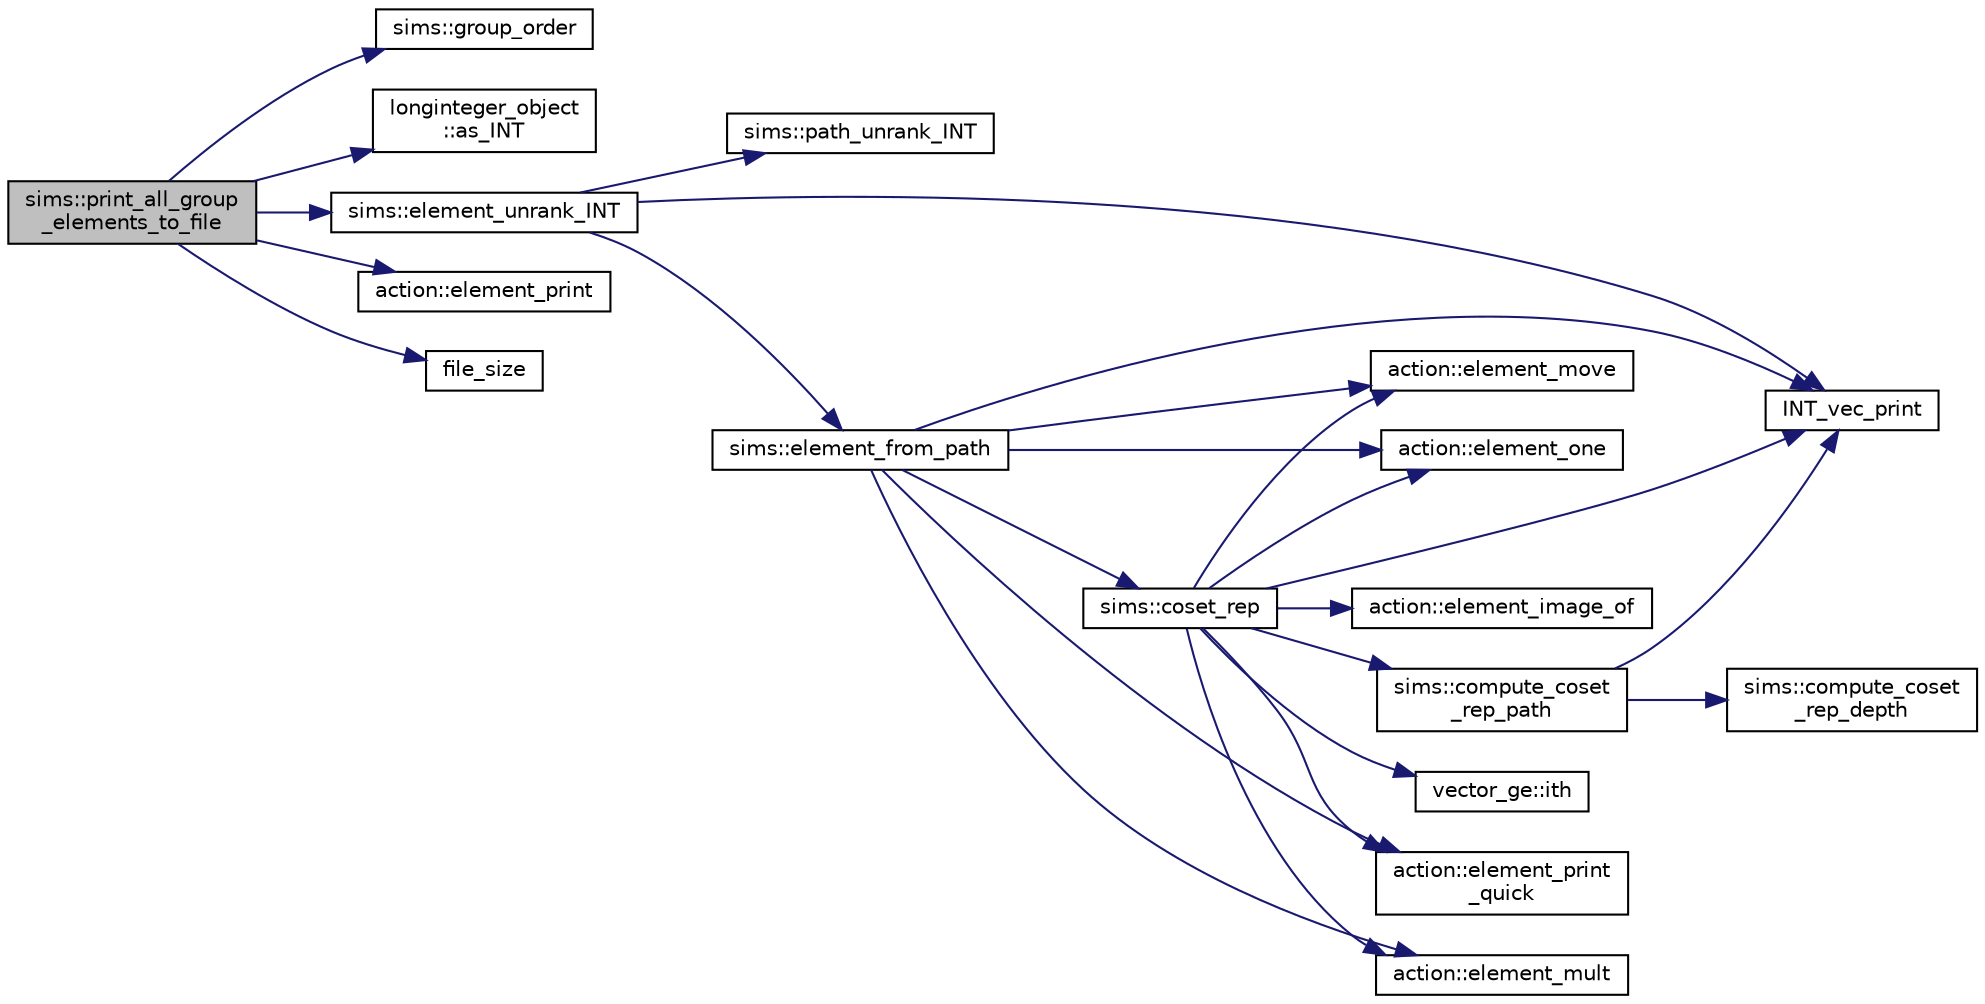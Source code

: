 digraph "sims::print_all_group_elements_to_file"
{
  edge [fontname="Helvetica",fontsize="10",labelfontname="Helvetica",labelfontsize="10"];
  node [fontname="Helvetica",fontsize="10",shape=record];
  rankdir="LR";
  Node8448 [label="sims::print_all_group\l_elements_to_file",height=0.2,width=0.4,color="black", fillcolor="grey75", style="filled", fontcolor="black"];
  Node8448 -> Node8449 [color="midnightblue",fontsize="10",style="solid",fontname="Helvetica"];
  Node8449 [label="sims::group_order",height=0.2,width=0.4,color="black", fillcolor="white", style="filled",URL="$d9/df3/classsims.html#aa442445175656570fa35febbe790efad"];
  Node8448 -> Node8450 [color="midnightblue",fontsize="10",style="solid",fontname="Helvetica"];
  Node8450 [label="longinteger_object\l::as_INT",height=0.2,width=0.4,color="black", fillcolor="white", style="filled",URL="$dd/d7e/classlonginteger__object.html#afb992d4679a6741acc63c8bcba27971e"];
  Node8448 -> Node8451 [color="midnightblue",fontsize="10",style="solid",fontname="Helvetica"];
  Node8451 [label="sims::element_unrank_INT",height=0.2,width=0.4,color="black", fillcolor="white", style="filled",URL="$d9/df3/classsims.html#a435d84bb7bf7292f14593b2a4344151f"];
  Node8451 -> Node8452 [color="midnightblue",fontsize="10",style="solid",fontname="Helvetica"];
  Node8452 [label="sims::path_unrank_INT",height=0.2,width=0.4,color="black", fillcolor="white", style="filled",URL="$d9/df3/classsims.html#a8ae2ffa971c2aac809d83c18e4e91926"];
  Node8451 -> Node8453 [color="midnightblue",fontsize="10",style="solid",fontname="Helvetica"];
  Node8453 [label="INT_vec_print",height=0.2,width=0.4,color="black", fillcolor="white", style="filled",URL="$df/dbf/sajeeb_8_c.html#a79a5901af0b47dd0d694109543c027fe"];
  Node8451 -> Node8454 [color="midnightblue",fontsize="10",style="solid",fontname="Helvetica"];
  Node8454 [label="sims::element_from_path",height=0.2,width=0.4,color="black", fillcolor="white", style="filled",URL="$d9/df3/classsims.html#a4a9bc25b1b8e61ba34d6d3d9f9fb8ab8"];
  Node8454 -> Node8453 [color="midnightblue",fontsize="10",style="solid",fontname="Helvetica"];
  Node8454 -> Node8455 [color="midnightblue",fontsize="10",style="solid",fontname="Helvetica"];
  Node8455 [label="action::element_one",height=0.2,width=0.4,color="black", fillcolor="white", style="filled",URL="$d2/d86/classaction.html#a780a105daf04d6d1fe7e2f63b3c88e3b"];
  Node8454 -> Node8456 [color="midnightblue",fontsize="10",style="solid",fontname="Helvetica"];
  Node8456 [label="sims::coset_rep",height=0.2,width=0.4,color="black", fillcolor="white", style="filled",URL="$d9/df3/classsims.html#a3d669dba4d005cd2399388f27f44cd04"];
  Node8456 -> Node8457 [color="midnightblue",fontsize="10",style="solid",fontname="Helvetica"];
  Node8457 [label="sims::compute_coset\l_rep_path",height=0.2,width=0.4,color="black", fillcolor="white", style="filled",URL="$d9/df3/classsims.html#a22a53a24eb86dcfe54cb3588776a4d96"];
  Node8457 -> Node8458 [color="midnightblue",fontsize="10",style="solid",fontname="Helvetica"];
  Node8458 [label="sims::compute_coset\l_rep_depth",height=0.2,width=0.4,color="black", fillcolor="white", style="filled",URL="$d9/df3/classsims.html#abfeb782bd253f1df5253486afb120f6f"];
  Node8457 -> Node8453 [color="midnightblue",fontsize="10",style="solid",fontname="Helvetica"];
  Node8456 -> Node8453 [color="midnightblue",fontsize="10",style="solid",fontname="Helvetica"];
  Node8456 -> Node8455 [color="midnightblue",fontsize="10",style="solid",fontname="Helvetica"];
  Node8456 -> Node8459 [color="midnightblue",fontsize="10",style="solid",fontname="Helvetica"];
  Node8459 [label="vector_ge::ith",height=0.2,width=0.4,color="black", fillcolor="white", style="filled",URL="$d4/d6e/classvector__ge.html#a1ff002e8b746a9beb119d57dcd4a15ff"];
  Node8456 -> Node8460 [color="midnightblue",fontsize="10",style="solid",fontname="Helvetica"];
  Node8460 [label="action::element_print\l_quick",height=0.2,width=0.4,color="black", fillcolor="white", style="filled",URL="$d2/d86/classaction.html#a4844680cf6750396f76494a28655265b"];
  Node8456 -> Node8461 [color="midnightblue",fontsize="10",style="solid",fontname="Helvetica"];
  Node8461 [label="action::element_mult",height=0.2,width=0.4,color="black", fillcolor="white", style="filled",URL="$d2/d86/classaction.html#ae9e36b2cae1f0f7bd7144097fa9a34b3"];
  Node8456 -> Node8462 [color="midnightblue",fontsize="10",style="solid",fontname="Helvetica"];
  Node8462 [label="action::element_move",height=0.2,width=0.4,color="black", fillcolor="white", style="filled",URL="$d2/d86/classaction.html#a550947491bbb534d3d7951f50198a874"];
  Node8456 -> Node8463 [color="midnightblue",fontsize="10",style="solid",fontname="Helvetica"];
  Node8463 [label="action::element_image_of",height=0.2,width=0.4,color="black", fillcolor="white", style="filled",URL="$d2/d86/classaction.html#ae09559d4537a048fc860f8a74a31393d"];
  Node8454 -> Node8460 [color="midnightblue",fontsize="10",style="solid",fontname="Helvetica"];
  Node8454 -> Node8461 [color="midnightblue",fontsize="10",style="solid",fontname="Helvetica"];
  Node8454 -> Node8462 [color="midnightblue",fontsize="10",style="solid",fontname="Helvetica"];
  Node8448 -> Node8464 [color="midnightblue",fontsize="10",style="solid",fontname="Helvetica"];
  Node8464 [label="action::element_print",height=0.2,width=0.4,color="black", fillcolor="white", style="filled",URL="$d2/d86/classaction.html#ae38c3ef3c1125213733d63c6fc3c40cd"];
  Node8448 -> Node8465 [color="midnightblue",fontsize="10",style="solid",fontname="Helvetica"];
  Node8465 [label="file_size",height=0.2,width=0.4,color="black", fillcolor="white", style="filled",URL="$df/dbf/sajeeb_8_c.html#a5c37cf5785204b6e9adf647dc14d0e50"];
}
